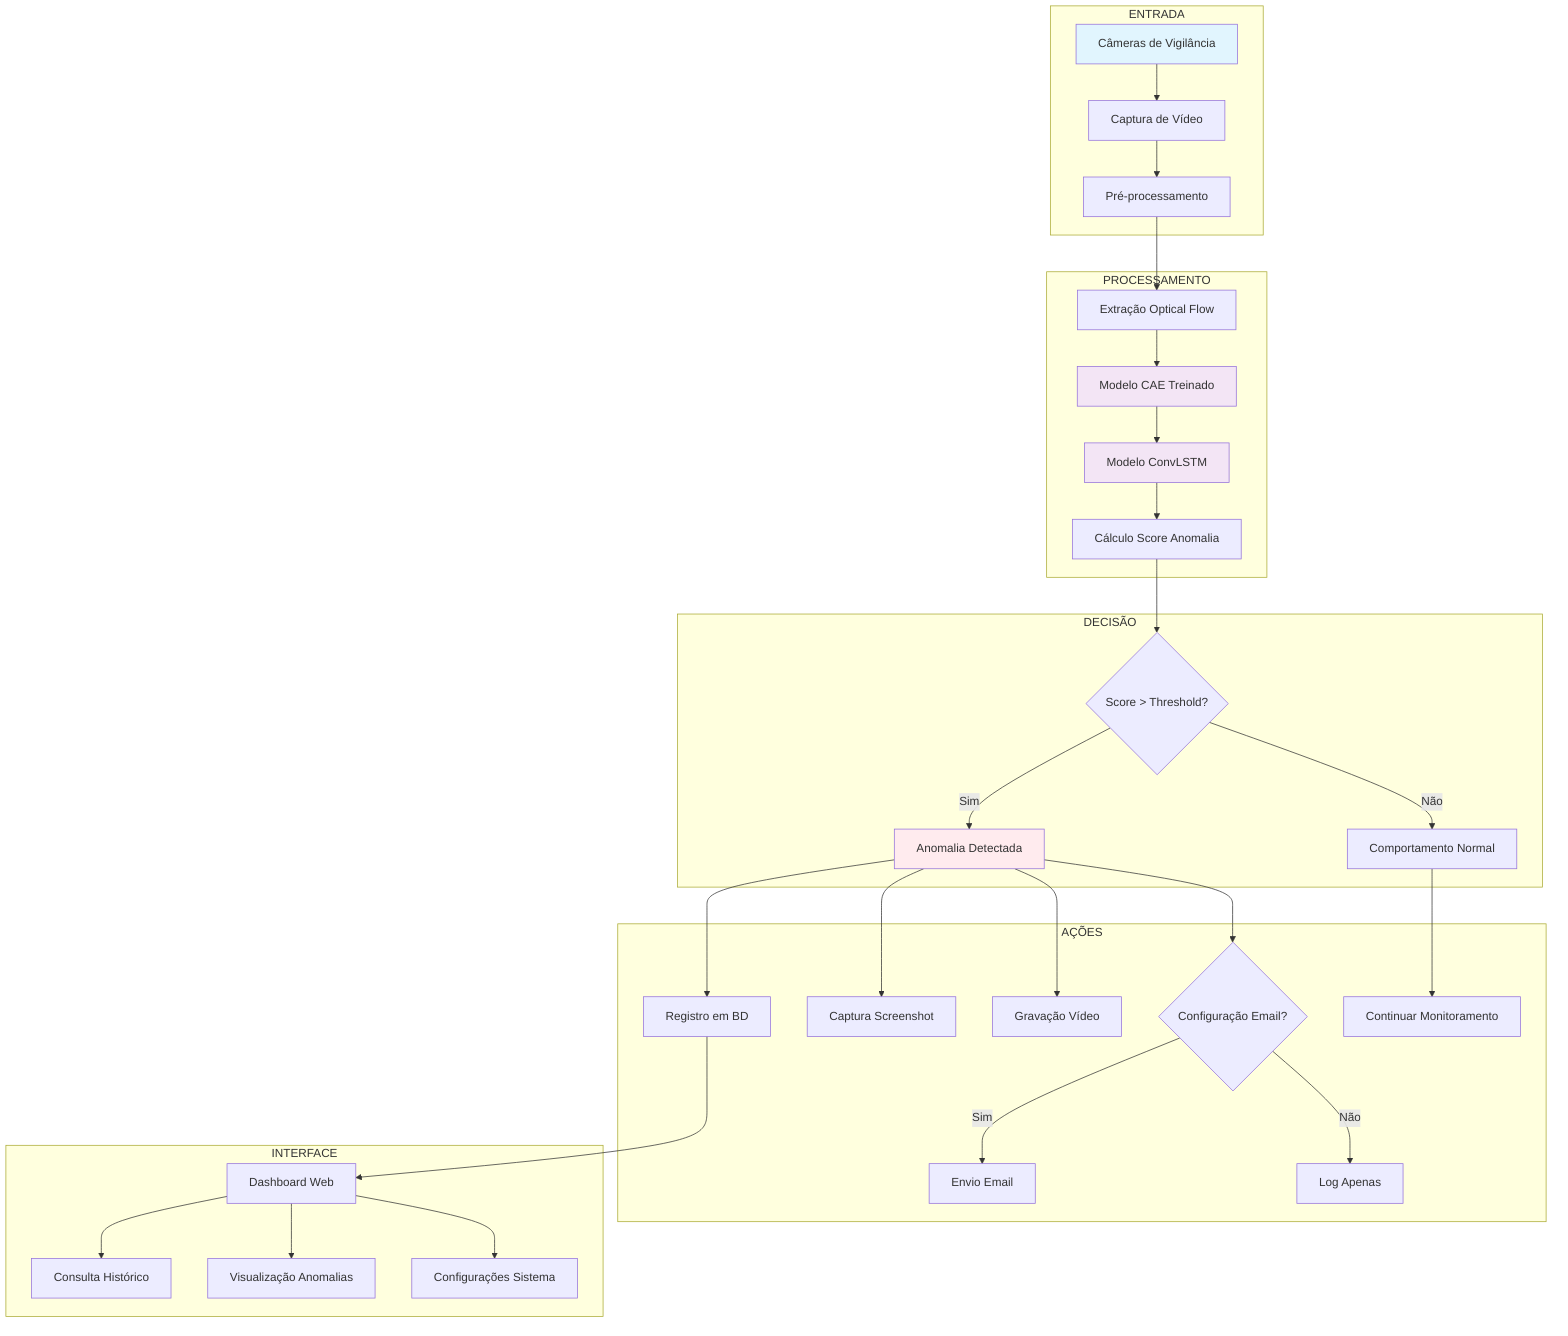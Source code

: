 %% Diagrama 1: Arquitetura Geral do Sistema
graph TB
    subgraph "ENTRADA"
        A[Câmeras de Vigilância] --> B[Captura de Vídeo]
        B --> C[Pré-processamento]
    end
    
    subgraph "PROCESSAMENTO"
        C --> D[Extração Optical Flow]
        D --> E[Modelo CAE Treinado]
        E --> F[Modelo ConvLSTM]
        F --> G[Cálculo Score Anomalia]
    end
    
    subgraph "DECISÃO"
        G --> H{Score > Threshold?}
        H -->|Sim| I[Anomalia Detectada]
        H -->|Não| J[Comportamento Normal]
    end
    
    subgraph "AÇÕES"
        I --> K[Registro em BD]
        I --> L[Captura Screenshot]
        I --> M[Gravação Vídeo]
        I --> N{Configuração Email?}
        N -->|Sim| O[Envio Email]
        N -->|Não| P[Log Apenas]
        J --> Q[Continuar Monitoramento]
    end
    
    subgraph "INTERFACE"
        K --> R[Dashboard Web]
        R --> S[Consulta Histórico]
        R --> T[Visualização Anomalias]
        R --> U[Configurações Sistema]
    end
    
    style A fill:#e1f5fe
    style I fill:#ffebee
    style E fill:#f3e5f5
    style F fill:#f3e5f5